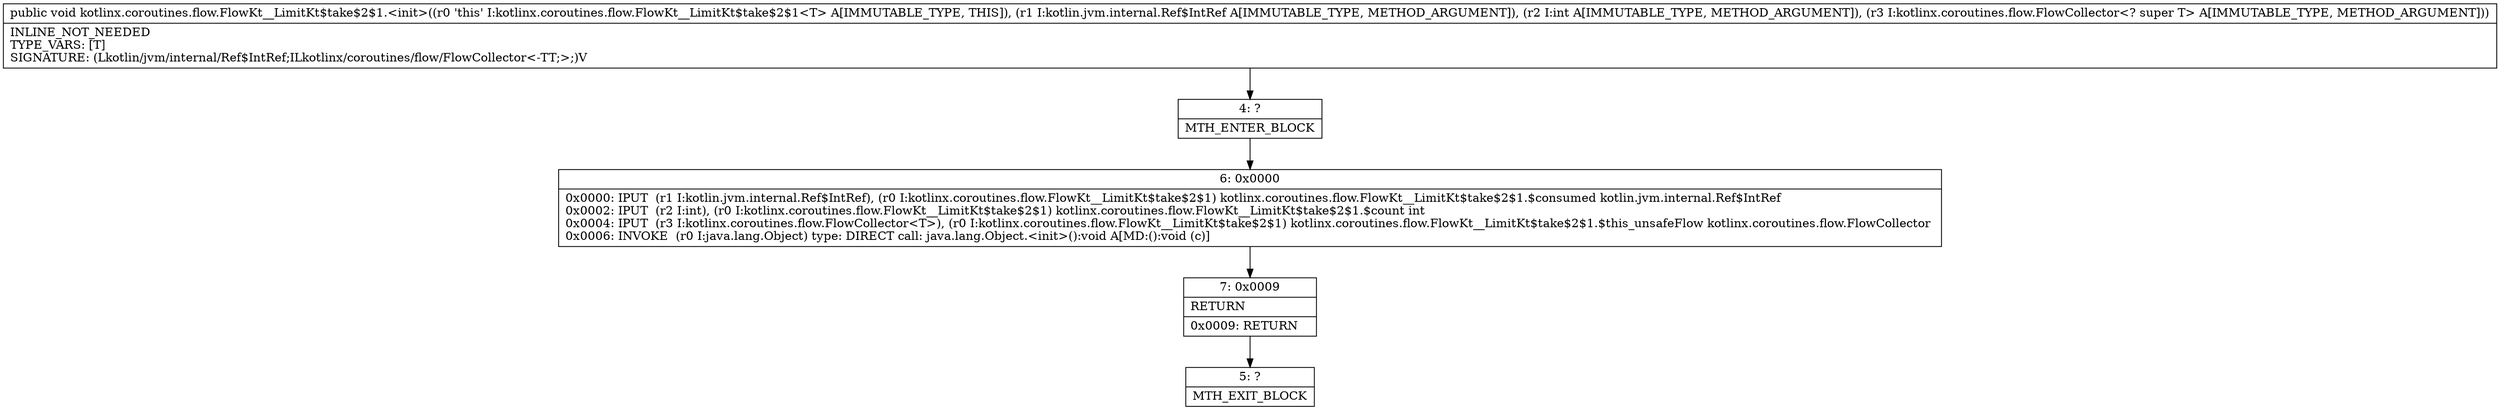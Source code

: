 digraph "CFG forkotlinx.coroutines.flow.FlowKt__LimitKt$take$2$1.\<init\>(Lkotlin\/jvm\/internal\/Ref$IntRef;ILkotlinx\/coroutines\/flow\/FlowCollector;)V" {
Node_4 [shape=record,label="{4\:\ ?|MTH_ENTER_BLOCK\l}"];
Node_6 [shape=record,label="{6\:\ 0x0000|0x0000: IPUT  (r1 I:kotlin.jvm.internal.Ref$IntRef), (r0 I:kotlinx.coroutines.flow.FlowKt__LimitKt$take$2$1) kotlinx.coroutines.flow.FlowKt__LimitKt$take$2$1.$consumed kotlin.jvm.internal.Ref$IntRef \l0x0002: IPUT  (r2 I:int), (r0 I:kotlinx.coroutines.flow.FlowKt__LimitKt$take$2$1) kotlinx.coroutines.flow.FlowKt__LimitKt$take$2$1.$count int \l0x0004: IPUT  (r3 I:kotlinx.coroutines.flow.FlowCollector\<T\>), (r0 I:kotlinx.coroutines.flow.FlowKt__LimitKt$take$2$1) kotlinx.coroutines.flow.FlowKt__LimitKt$take$2$1.$this_unsafeFlow kotlinx.coroutines.flow.FlowCollector \l0x0006: INVOKE  (r0 I:java.lang.Object) type: DIRECT call: java.lang.Object.\<init\>():void A[MD:():void (c)]\l}"];
Node_7 [shape=record,label="{7\:\ 0x0009|RETURN\l|0x0009: RETURN   \l}"];
Node_5 [shape=record,label="{5\:\ ?|MTH_EXIT_BLOCK\l}"];
MethodNode[shape=record,label="{public void kotlinx.coroutines.flow.FlowKt__LimitKt$take$2$1.\<init\>((r0 'this' I:kotlinx.coroutines.flow.FlowKt__LimitKt$take$2$1\<T\> A[IMMUTABLE_TYPE, THIS]), (r1 I:kotlin.jvm.internal.Ref$IntRef A[IMMUTABLE_TYPE, METHOD_ARGUMENT]), (r2 I:int A[IMMUTABLE_TYPE, METHOD_ARGUMENT]), (r3 I:kotlinx.coroutines.flow.FlowCollector\<? super T\> A[IMMUTABLE_TYPE, METHOD_ARGUMENT]))  | INLINE_NOT_NEEDED\lTYPE_VARS: [T]\lSIGNATURE: (Lkotlin\/jvm\/internal\/Ref$IntRef;ILkotlinx\/coroutines\/flow\/FlowCollector\<\-TT;\>;)V\l}"];
MethodNode -> Node_4;Node_4 -> Node_6;
Node_6 -> Node_7;
Node_7 -> Node_5;
}

